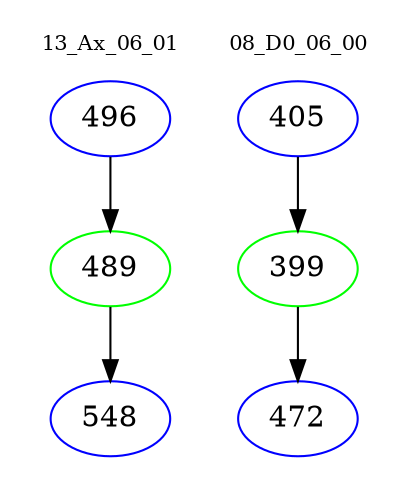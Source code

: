 digraph{
subgraph cluster_0 {
color = white
label = "13_Ax_06_01";
fontsize=10;
T0_496 [label="496", color="blue"]
T0_496 -> T0_489 [color="black"]
T0_489 [label="489", color="green"]
T0_489 -> T0_548 [color="black"]
T0_548 [label="548", color="blue"]
}
subgraph cluster_1 {
color = white
label = "08_D0_06_00";
fontsize=10;
T1_405 [label="405", color="blue"]
T1_405 -> T1_399 [color="black"]
T1_399 [label="399", color="green"]
T1_399 -> T1_472 [color="black"]
T1_472 [label="472", color="blue"]
}
}

